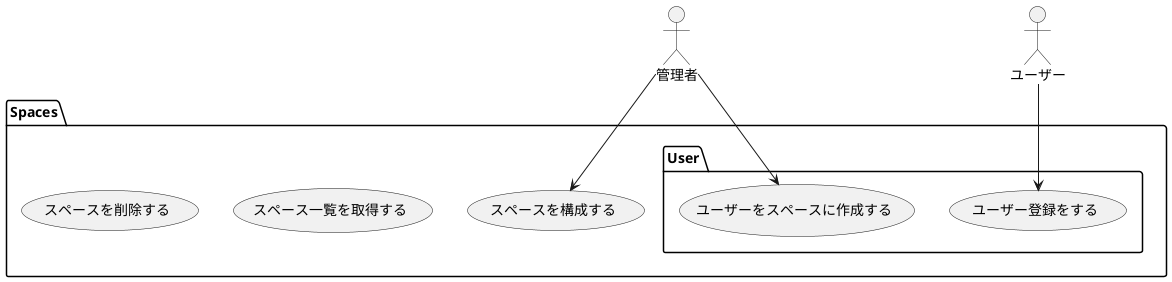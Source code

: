 @startuml
'https://plantuml.com/sequence-diagram

actor 管理者 as Administrator
actor ユーザー as EndUser


package Spaces {
    ' ユースケース
    (スペースを構成する)
    (スペース一覧を取得する)
    (スペースを削除する)

    Administrator --> (スペースを構成する)

    package User {
        (ユーザーをスペースに作成する)

        Administrator --> (ユーザーをスペースに作成する)
        EndUser --> (ユーザー登録をする)
    }
}
@enduml
